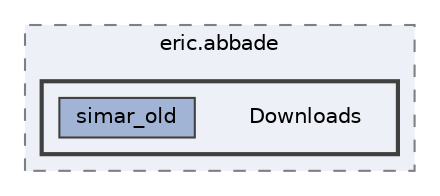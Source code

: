 digraph "C:/Users/eric.abbade/Downloads"
{
 // LATEX_PDF_SIZE
  bgcolor="transparent";
  edge [fontname=Helvetica,fontsize=10,labelfontname=Helvetica,labelfontsize=10];
  node [fontname=Helvetica,fontsize=10,shape=box,height=0.2,width=0.4];
  compound=true
  subgraph clusterdir_74db6fa4630484e5114c80c0ffa78e8d {
    graph [ bgcolor="#edf0f7", pencolor="grey50", label="eric.abbade", fontname=Helvetica,fontsize=10 style="filled,dashed", URL="dir_74db6fa4630484e5114c80c0ffa78e8d.html",tooltip=""]
  subgraph clusterdir_b741f9db0637c540281f3a8ef9a8b7e1 {
    graph [ bgcolor="#edf0f7", pencolor="grey25", label="", fontname=Helvetica,fontsize=10 style="filled,bold", URL="dir_b741f9db0637c540281f3a8ef9a8b7e1.html",tooltip=""]
    dir_b741f9db0637c540281f3a8ef9a8b7e1 [shape=plaintext, label="Downloads"];
  dir_738cdd3e0565ed3d7d064b174b413b3e [label="simar_old", fillcolor="#a2b4d6", color="grey25", style="filled", URL="dir_738cdd3e0565ed3d7d064b174b413b3e.html",tooltip=""];
  }
  }
}
